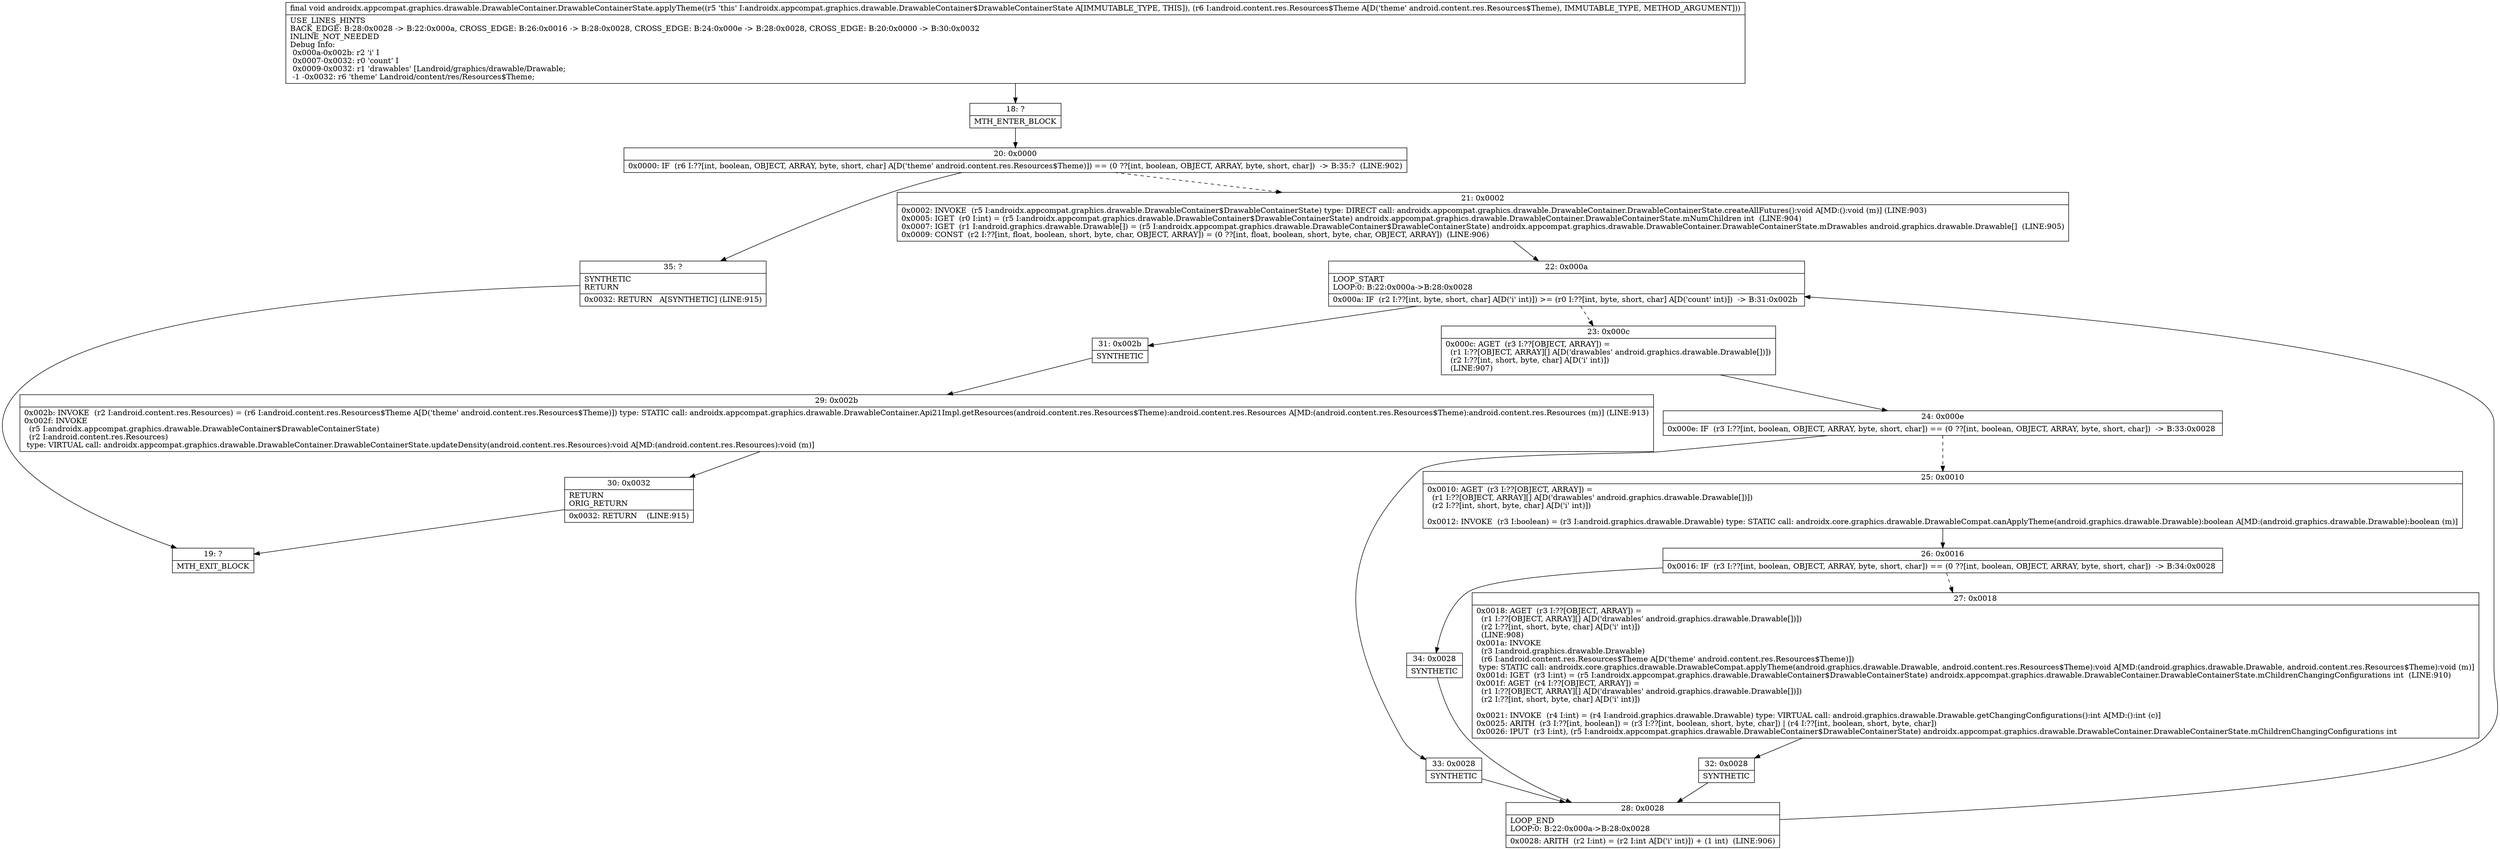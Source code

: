 digraph "CFG forandroidx.appcompat.graphics.drawable.DrawableContainer.DrawableContainerState.applyTheme(Landroid\/content\/res\/Resources$Theme;)V" {
Node_18 [shape=record,label="{18\:\ ?|MTH_ENTER_BLOCK\l}"];
Node_20 [shape=record,label="{20\:\ 0x0000|0x0000: IF  (r6 I:??[int, boolean, OBJECT, ARRAY, byte, short, char] A[D('theme' android.content.res.Resources$Theme)]) == (0 ??[int, boolean, OBJECT, ARRAY, byte, short, char])  \-\> B:35:?  (LINE:902)\l}"];
Node_21 [shape=record,label="{21\:\ 0x0002|0x0002: INVOKE  (r5 I:androidx.appcompat.graphics.drawable.DrawableContainer$DrawableContainerState) type: DIRECT call: androidx.appcompat.graphics.drawable.DrawableContainer.DrawableContainerState.createAllFutures():void A[MD:():void (m)] (LINE:903)\l0x0005: IGET  (r0 I:int) = (r5 I:androidx.appcompat.graphics.drawable.DrawableContainer$DrawableContainerState) androidx.appcompat.graphics.drawable.DrawableContainer.DrawableContainerState.mNumChildren int  (LINE:904)\l0x0007: IGET  (r1 I:android.graphics.drawable.Drawable[]) = (r5 I:androidx.appcompat.graphics.drawable.DrawableContainer$DrawableContainerState) androidx.appcompat.graphics.drawable.DrawableContainer.DrawableContainerState.mDrawables android.graphics.drawable.Drawable[]  (LINE:905)\l0x0009: CONST  (r2 I:??[int, float, boolean, short, byte, char, OBJECT, ARRAY]) = (0 ??[int, float, boolean, short, byte, char, OBJECT, ARRAY])  (LINE:906)\l}"];
Node_22 [shape=record,label="{22\:\ 0x000a|LOOP_START\lLOOP:0: B:22:0x000a\-\>B:28:0x0028\l|0x000a: IF  (r2 I:??[int, byte, short, char] A[D('i' int)]) \>= (r0 I:??[int, byte, short, char] A[D('count' int)])  \-\> B:31:0x002b \l}"];
Node_23 [shape=record,label="{23\:\ 0x000c|0x000c: AGET  (r3 I:??[OBJECT, ARRAY]) = \l  (r1 I:??[OBJECT, ARRAY][] A[D('drawables' android.graphics.drawable.Drawable[])])\l  (r2 I:??[int, short, byte, char] A[D('i' int)])\l  (LINE:907)\l}"];
Node_24 [shape=record,label="{24\:\ 0x000e|0x000e: IF  (r3 I:??[int, boolean, OBJECT, ARRAY, byte, short, char]) == (0 ??[int, boolean, OBJECT, ARRAY, byte, short, char])  \-\> B:33:0x0028 \l}"];
Node_25 [shape=record,label="{25\:\ 0x0010|0x0010: AGET  (r3 I:??[OBJECT, ARRAY]) = \l  (r1 I:??[OBJECT, ARRAY][] A[D('drawables' android.graphics.drawable.Drawable[])])\l  (r2 I:??[int, short, byte, char] A[D('i' int)])\l \l0x0012: INVOKE  (r3 I:boolean) = (r3 I:android.graphics.drawable.Drawable) type: STATIC call: androidx.core.graphics.drawable.DrawableCompat.canApplyTheme(android.graphics.drawable.Drawable):boolean A[MD:(android.graphics.drawable.Drawable):boolean (m)]\l}"];
Node_26 [shape=record,label="{26\:\ 0x0016|0x0016: IF  (r3 I:??[int, boolean, OBJECT, ARRAY, byte, short, char]) == (0 ??[int, boolean, OBJECT, ARRAY, byte, short, char])  \-\> B:34:0x0028 \l}"];
Node_27 [shape=record,label="{27\:\ 0x0018|0x0018: AGET  (r3 I:??[OBJECT, ARRAY]) = \l  (r1 I:??[OBJECT, ARRAY][] A[D('drawables' android.graphics.drawable.Drawable[])])\l  (r2 I:??[int, short, byte, char] A[D('i' int)])\l  (LINE:908)\l0x001a: INVOKE  \l  (r3 I:android.graphics.drawable.Drawable)\l  (r6 I:android.content.res.Resources$Theme A[D('theme' android.content.res.Resources$Theme)])\l type: STATIC call: androidx.core.graphics.drawable.DrawableCompat.applyTheme(android.graphics.drawable.Drawable, android.content.res.Resources$Theme):void A[MD:(android.graphics.drawable.Drawable, android.content.res.Resources$Theme):void (m)]\l0x001d: IGET  (r3 I:int) = (r5 I:androidx.appcompat.graphics.drawable.DrawableContainer$DrawableContainerState) androidx.appcompat.graphics.drawable.DrawableContainer.DrawableContainerState.mChildrenChangingConfigurations int  (LINE:910)\l0x001f: AGET  (r4 I:??[OBJECT, ARRAY]) = \l  (r1 I:??[OBJECT, ARRAY][] A[D('drawables' android.graphics.drawable.Drawable[])])\l  (r2 I:??[int, short, byte, char] A[D('i' int)])\l \l0x0021: INVOKE  (r4 I:int) = (r4 I:android.graphics.drawable.Drawable) type: VIRTUAL call: android.graphics.drawable.Drawable.getChangingConfigurations():int A[MD:():int (c)]\l0x0025: ARITH  (r3 I:??[int, boolean]) = (r3 I:??[int, boolean, short, byte, char]) \| (r4 I:??[int, boolean, short, byte, char]) \l0x0026: IPUT  (r3 I:int), (r5 I:androidx.appcompat.graphics.drawable.DrawableContainer$DrawableContainerState) androidx.appcompat.graphics.drawable.DrawableContainer.DrawableContainerState.mChildrenChangingConfigurations int \l}"];
Node_32 [shape=record,label="{32\:\ 0x0028|SYNTHETIC\l}"];
Node_28 [shape=record,label="{28\:\ 0x0028|LOOP_END\lLOOP:0: B:22:0x000a\-\>B:28:0x0028\l|0x0028: ARITH  (r2 I:int) = (r2 I:int A[D('i' int)]) + (1 int)  (LINE:906)\l}"];
Node_34 [shape=record,label="{34\:\ 0x0028|SYNTHETIC\l}"];
Node_33 [shape=record,label="{33\:\ 0x0028|SYNTHETIC\l}"];
Node_31 [shape=record,label="{31\:\ 0x002b|SYNTHETIC\l}"];
Node_29 [shape=record,label="{29\:\ 0x002b|0x002b: INVOKE  (r2 I:android.content.res.Resources) = (r6 I:android.content.res.Resources$Theme A[D('theme' android.content.res.Resources$Theme)]) type: STATIC call: androidx.appcompat.graphics.drawable.DrawableContainer.Api21Impl.getResources(android.content.res.Resources$Theme):android.content.res.Resources A[MD:(android.content.res.Resources$Theme):android.content.res.Resources (m)] (LINE:913)\l0x002f: INVOKE  \l  (r5 I:androidx.appcompat.graphics.drawable.DrawableContainer$DrawableContainerState)\l  (r2 I:android.content.res.Resources)\l type: VIRTUAL call: androidx.appcompat.graphics.drawable.DrawableContainer.DrawableContainerState.updateDensity(android.content.res.Resources):void A[MD:(android.content.res.Resources):void (m)]\l}"];
Node_30 [shape=record,label="{30\:\ 0x0032|RETURN\lORIG_RETURN\l|0x0032: RETURN    (LINE:915)\l}"];
Node_19 [shape=record,label="{19\:\ ?|MTH_EXIT_BLOCK\l}"];
Node_35 [shape=record,label="{35\:\ ?|SYNTHETIC\lRETURN\l|0x0032: RETURN   A[SYNTHETIC] (LINE:915)\l}"];
MethodNode[shape=record,label="{final void androidx.appcompat.graphics.drawable.DrawableContainer.DrawableContainerState.applyTheme((r5 'this' I:androidx.appcompat.graphics.drawable.DrawableContainer$DrawableContainerState A[IMMUTABLE_TYPE, THIS]), (r6 I:android.content.res.Resources$Theme A[D('theme' android.content.res.Resources$Theme), IMMUTABLE_TYPE, METHOD_ARGUMENT]))  | USE_LINES_HINTS\lBACK_EDGE: B:28:0x0028 \-\> B:22:0x000a, CROSS_EDGE: B:26:0x0016 \-\> B:28:0x0028, CROSS_EDGE: B:24:0x000e \-\> B:28:0x0028, CROSS_EDGE: B:20:0x0000 \-\> B:30:0x0032\lINLINE_NOT_NEEDED\lDebug Info:\l  0x000a\-0x002b: r2 'i' I\l  0x0007\-0x0032: r0 'count' I\l  0x0009\-0x0032: r1 'drawables' [Landroid\/graphics\/drawable\/Drawable;\l  \-1 \-0x0032: r6 'theme' Landroid\/content\/res\/Resources$Theme;\l}"];
MethodNode -> Node_18;Node_18 -> Node_20;
Node_20 -> Node_21[style=dashed];
Node_20 -> Node_35;
Node_21 -> Node_22;
Node_22 -> Node_23[style=dashed];
Node_22 -> Node_31;
Node_23 -> Node_24;
Node_24 -> Node_25[style=dashed];
Node_24 -> Node_33;
Node_25 -> Node_26;
Node_26 -> Node_27[style=dashed];
Node_26 -> Node_34;
Node_27 -> Node_32;
Node_32 -> Node_28;
Node_28 -> Node_22;
Node_34 -> Node_28;
Node_33 -> Node_28;
Node_31 -> Node_29;
Node_29 -> Node_30;
Node_30 -> Node_19;
Node_35 -> Node_19;
}

